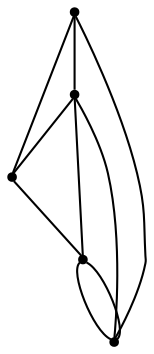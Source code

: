 graph {
  node [shape=point,comment="{\"directed\":false,\"doi\":\"10.4230/LIPIcs.GD.2024.40\",\"figure\":\"5 (4)\"}"]

  v0 [pos="963.9320889352837,1105.301969576162"]
  v1 [pos="903.9155207288997,1060.300417688704"]
  v2 [pos="933.9237730341898,1015.2987386401419"]
  v3 [pos="813.890763813029,1060.300417688704"]
  v4 [pos="873.9072684236095,1150.3036486247242"]

  v0 -- v1 [id="-1",pos="963.9320889352837,1105.301969576162 903.9155207288997,1060.300417688704 903.9155207288997,1060.300417688704 903.9155207288997,1060.300417688704"]
  v2 -- v3 [id="-2",pos="933.9237730341898,1015.2987386401419 813.890763813029,1060.300417688704 813.890763813029,1060.300417688704 813.890763813029,1060.300417688704"]
  v2 -- v0 [id="-3",pos="933.9237730341898,1015.2987386401419 963.9320889352837,1105.301969576162 963.9320889352837,1105.301969576162 963.9320889352837,1105.301969576162"]
  v1 -- v3 [id="-4",pos="903.9155207288997,1060.300417688704 813.890763813029,1060.300417688704 813.890763813029,1060.300417688704 813.890763813029,1060.300417688704"]
  v1 -- v2 [id="-5",pos="903.9155207288997,1060.300417688704 933.9237730341898,1015.2987386401419 933.9237730341898,1015.2987386401419 933.9237730341898,1015.2987386401419"]
  v4 -- v1 [id="-6",pos="873.9072684236095,1150.3036486247242 903.9155207288997,1060.300417688704 903.9155207288997,1060.300417688704 903.9155207288997,1060.300417688704"]
  v4 -- v0 [id="-7",pos="873.9072684236095,1150.3036486247242 963.9320889352837,1105.301969576162 963.9320889352837,1105.301969576162 963.9320889352837,1105.301969576162"]
  v4 -- v3 [id="-8",pos="873.9072684236095,1150.3036486247242 513.8081135685197,1135.3030889418703 513.8081135685197,1135.3030889418703 513.8081135685197,1135.3030889418703 513.8081135685197,1120.3025292590162 513.8081135685197,1120.3025292590162 513.8081135685197,1120.3025292590162 521.3101925437932,1105.301969576162 521.3101925437932,1105.301969576162 521.3101925437932,1105.301969576162 528.8122715190666,1090.301409893308 528.8122715190666,1090.301409893308 528.8122715190666,1090.301409893308 528.812207923263,1075.3008502104537 528.812207923263,1075.3008502104537 528.812207923263,1075.3008502104537 813.890763813029,1060.300417688704 813.890763813029,1060.300417688704 813.890763813029,1060.300417688704"]
  v3 -- v4 [id="-9",pos="813.890763813029,1060.300417688704 873.9072684236095,1150.3036486247242 873.9072684236095,1150.3036486247242 873.9072684236095,1150.3036486247242"]
}